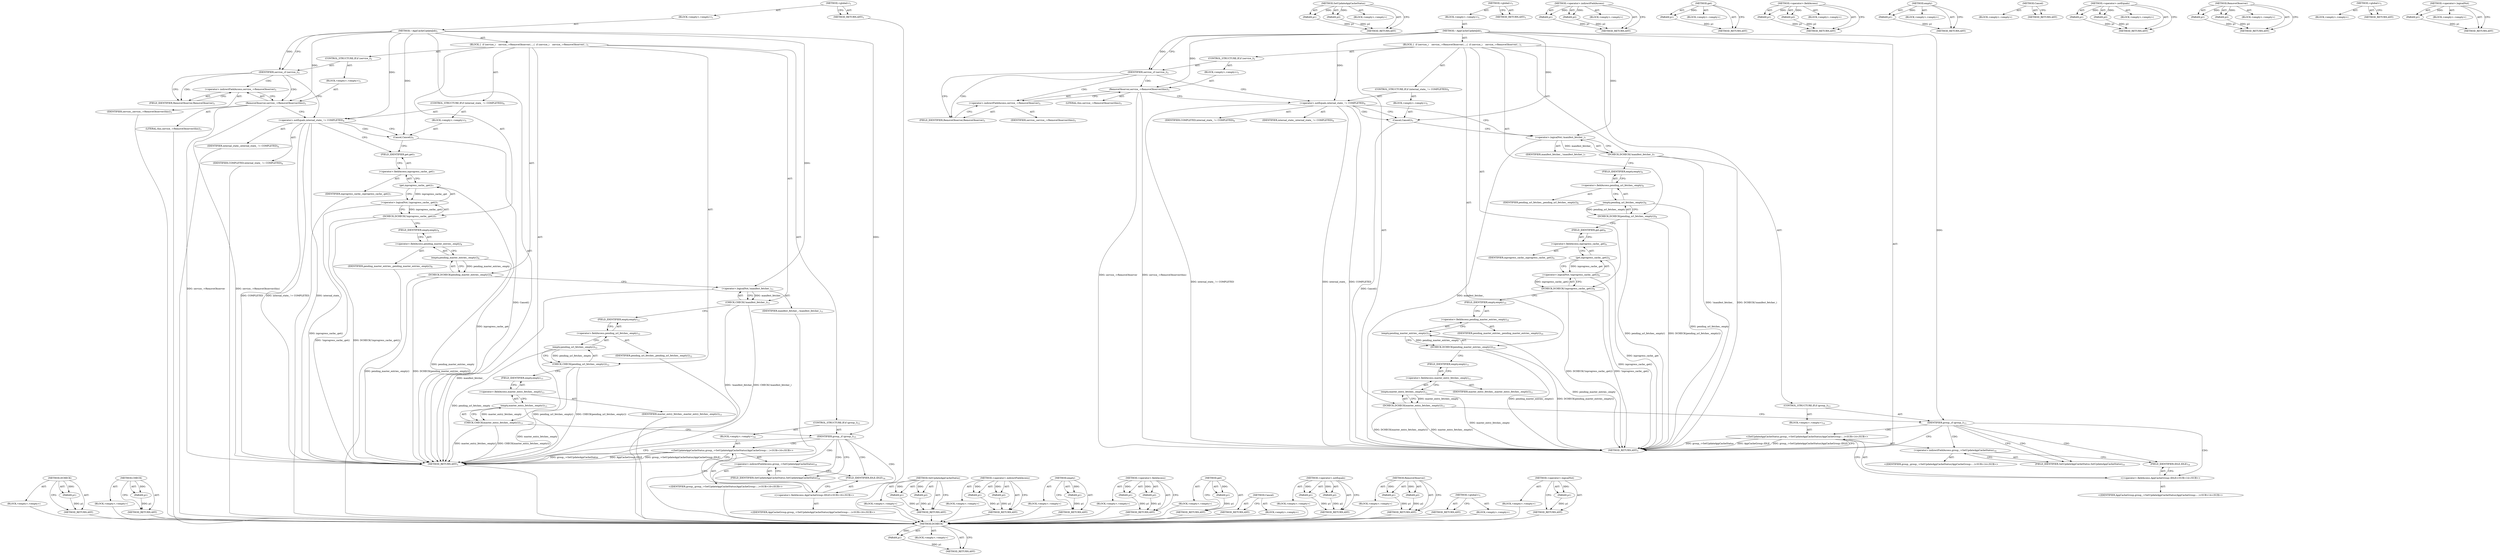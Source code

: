 digraph "&lt;operator&gt;.logicalNot" {
vulnerable_91 [label=<(METHOD,DCHECK)>];
vulnerable_92 [label=<(PARAM,p1)>];
vulnerable_93 [label=<(BLOCK,&lt;empty&gt;,&lt;empty&gt;)>];
vulnerable_94 [label=<(METHOD_RETURN,ANY)>];
vulnerable_112 [label=<(METHOD,SetUpdateAppCacheStatus)>];
vulnerable_113 [label=<(PARAM,p1)>];
vulnerable_114 [label=<(PARAM,p2)>];
vulnerable_115 [label=<(BLOCK,&lt;empty&gt;,&lt;empty&gt;)>];
vulnerable_116 [label=<(METHOD_RETURN,ANY)>];
vulnerable_6 [label=<(METHOD,&lt;global&gt;)<SUB>1</SUB>>];
vulnerable_7 [label=<(BLOCK,&lt;empty&gt;,&lt;empty&gt;)<SUB>1</SUB>>];
vulnerable_8 [label=<(METHOD,~AppCacheUpdateJob)<SUB>1</SUB>>];
vulnerable_9 [label=<(BLOCK,{
  if (service_)
    service_-&gt;RemoveObserver(...,{
  if (service_)
    service_-&gt;RemoveObserver(...)<SUB>1</SUB>>];
vulnerable_10 [label=<(CONTROL_STRUCTURE,IF,if (service_))<SUB>2</SUB>>];
vulnerable_11 [label=<(IDENTIFIER,service_,if (service_))<SUB>2</SUB>>];
vulnerable_12 [label=<(BLOCK,&lt;empty&gt;,&lt;empty&gt;)<SUB>3</SUB>>];
vulnerable_13 [label=<(RemoveObserver,service_-&gt;RemoveObserver(this))<SUB>3</SUB>>];
vulnerable_14 [label=<(&lt;operator&gt;.indirectFieldAccess,service_-&gt;RemoveObserver)<SUB>3</SUB>>];
vulnerable_15 [label=<(IDENTIFIER,service_,service_-&gt;RemoveObserver(this))<SUB>3</SUB>>];
vulnerable_16 [label=<(FIELD_IDENTIFIER,RemoveObserver,RemoveObserver)<SUB>3</SUB>>];
vulnerable_17 [label=<(LITERAL,this,service_-&gt;RemoveObserver(this))<SUB>3</SUB>>];
vulnerable_18 [label=<(CONTROL_STRUCTURE,IF,if (internal_state_ != COMPLETED))<SUB>4</SUB>>];
vulnerable_19 [label=<(&lt;operator&gt;.notEquals,internal_state_ != COMPLETED)<SUB>4</SUB>>];
vulnerable_20 [label=<(IDENTIFIER,internal_state_,internal_state_ != COMPLETED)<SUB>4</SUB>>];
vulnerable_21 [label=<(IDENTIFIER,COMPLETED,internal_state_ != COMPLETED)<SUB>4</SUB>>];
vulnerable_22 [label=<(BLOCK,&lt;empty&gt;,&lt;empty&gt;)<SUB>5</SUB>>];
vulnerable_23 [label=<(Cancel,Cancel())<SUB>5</SUB>>];
vulnerable_24 [label=<(DCHECK,DCHECK(!manifest_fetcher_))<SUB>7</SUB>>];
vulnerable_25 [label=<(&lt;operator&gt;.logicalNot,!manifest_fetcher_)<SUB>7</SUB>>];
vulnerable_26 [label=<(IDENTIFIER,manifest_fetcher_,!manifest_fetcher_)<SUB>7</SUB>>];
vulnerable_27 [label=<(DCHECK,DCHECK(pending_url_fetches_.empty()))<SUB>8</SUB>>];
vulnerable_28 [label=<(empty,pending_url_fetches_.empty())<SUB>8</SUB>>];
vulnerable_29 [label=<(&lt;operator&gt;.fieldAccess,pending_url_fetches_.empty)<SUB>8</SUB>>];
vulnerable_30 [label=<(IDENTIFIER,pending_url_fetches_,pending_url_fetches_.empty())<SUB>8</SUB>>];
vulnerable_31 [label=<(FIELD_IDENTIFIER,empty,empty)<SUB>8</SUB>>];
vulnerable_32 [label=<(DCHECK,DCHECK(!inprogress_cache_.get()))<SUB>9</SUB>>];
vulnerable_33 [label=<(&lt;operator&gt;.logicalNot,!inprogress_cache_.get())<SUB>9</SUB>>];
vulnerable_34 [label=<(get,inprogress_cache_.get())<SUB>9</SUB>>];
vulnerable_35 [label=<(&lt;operator&gt;.fieldAccess,inprogress_cache_.get)<SUB>9</SUB>>];
vulnerable_36 [label=<(IDENTIFIER,inprogress_cache_,inprogress_cache_.get())<SUB>9</SUB>>];
vulnerable_37 [label=<(FIELD_IDENTIFIER,get,get)<SUB>9</SUB>>];
vulnerable_38 [label=<(DCHECK,DCHECK(pending_master_entries_.empty()))<SUB>10</SUB>>];
vulnerable_39 [label=<(empty,pending_master_entries_.empty())<SUB>10</SUB>>];
vulnerable_40 [label=<(&lt;operator&gt;.fieldAccess,pending_master_entries_.empty)<SUB>10</SUB>>];
vulnerable_41 [label=<(IDENTIFIER,pending_master_entries_,pending_master_entries_.empty())<SUB>10</SUB>>];
vulnerable_42 [label=<(FIELD_IDENTIFIER,empty,empty)<SUB>10</SUB>>];
vulnerable_43 [label=<(DCHECK,DCHECK(master_entry_fetches_.empty()))<SUB>11</SUB>>];
vulnerable_44 [label=<(empty,master_entry_fetches_.empty())<SUB>11</SUB>>];
vulnerable_45 [label=<(&lt;operator&gt;.fieldAccess,master_entry_fetches_.empty)<SUB>11</SUB>>];
vulnerable_46 [label=<(IDENTIFIER,master_entry_fetches_,master_entry_fetches_.empty())<SUB>11</SUB>>];
vulnerable_47 [label=<(FIELD_IDENTIFIER,empty,empty)<SUB>11</SUB>>];
vulnerable_48 [label=<(CONTROL_STRUCTURE,IF,if (group_))<SUB>13</SUB>>];
vulnerable_49 [label=<(IDENTIFIER,group_,if (group_))<SUB>13</SUB>>];
vulnerable_50 [label=<(BLOCK,&lt;empty&gt;,&lt;empty&gt;)<SUB>14</SUB>>];
vulnerable_51 [label="<(SetUpdateAppCacheStatus,group_-&gt;SetUpdateAppCacheStatus(AppCacheGroup::...)<SUB>14</SUB>>"];
vulnerable_52 [label=<(&lt;operator&gt;.indirectFieldAccess,group_-&gt;SetUpdateAppCacheStatus)<SUB>14</SUB>>];
vulnerable_53 [label="<(IDENTIFIER,group_,group_-&gt;SetUpdateAppCacheStatus(AppCacheGroup::...)<SUB>14</SUB>>"];
vulnerable_54 [label=<(FIELD_IDENTIFIER,SetUpdateAppCacheStatus,SetUpdateAppCacheStatus)<SUB>14</SUB>>];
vulnerable_55 [label="<(&lt;operator&gt;.fieldAccess,AppCacheGroup::IDLE)<SUB>14</SUB>>"];
vulnerable_56 [label="<(IDENTIFIER,AppCacheGroup,group_-&gt;SetUpdateAppCacheStatus(AppCacheGroup::...)<SUB>14</SUB>>"];
vulnerable_57 [label=<(FIELD_IDENTIFIER,IDLE,IDLE)<SUB>14</SUB>>];
vulnerable_58 [label=<(METHOD_RETURN,ANY)<SUB>1</SUB>>];
vulnerable_60 [label=<(METHOD_RETURN,ANY)<SUB>1</SUB>>];
vulnerable_78 [label=<(METHOD,&lt;operator&gt;.indirectFieldAccess)>];
vulnerable_79 [label=<(PARAM,p1)>];
vulnerable_80 [label=<(PARAM,p2)>];
vulnerable_81 [label=<(BLOCK,&lt;empty&gt;,&lt;empty&gt;)>];
vulnerable_82 [label=<(METHOD_RETURN,ANY)>];
vulnerable_108 [label=<(METHOD,get)>];
vulnerable_109 [label=<(PARAM,p1)>];
vulnerable_110 [label=<(BLOCK,&lt;empty&gt;,&lt;empty&gt;)>];
vulnerable_111 [label=<(METHOD_RETURN,ANY)>];
vulnerable_103 [label=<(METHOD,&lt;operator&gt;.fieldAccess)>];
vulnerable_104 [label=<(PARAM,p1)>];
vulnerable_105 [label=<(PARAM,p2)>];
vulnerable_106 [label=<(BLOCK,&lt;empty&gt;,&lt;empty&gt;)>];
vulnerable_107 [label=<(METHOD_RETURN,ANY)>];
vulnerable_99 [label=<(METHOD,empty)>];
vulnerable_100 [label=<(PARAM,p1)>];
vulnerable_101 [label=<(BLOCK,&lt;empty&gt;,&lt;empty&gt;)>];
vulnerable_102 [label=<(METHOD_RETURN,ANY)>];
vulnerable_88 [label=<(METHOD,Cancel)>];
vulnerable_89 [label=<(BLOCK,&lt;empty&gt;,&lt;empty&gt;)>];
vulnerable_90 [label=<(METHOD_RETURN,ANY)>];
vulnerable_83 [label=<(METHOD,&lt;operator&gt;.notEquals)>];
vulnerable_84 [label=<(PARAM,p1)>];
vulnerable_85 [label=<(PARAM,p2)>];
vulnerable_86 [label=<(BLOCK,&lt;empty&gt;,&lt;empty&gt;)>];
vulnerable_87 [label=<(METHOD_RETURN,ANY)>];
vulnerable_73 [label=<(METHOD,RemoveObserver)>];
vulnerable_74 [label=<(PARAM,p1)>];
vulnerable_75 [label=<(PARAM,p2)>];
vulnerable_76 [label=<(BLOCK,&lt;empty&gt;,&lt;empty&gt;)>];
vulnerable_77 [label=<(METHOD_RETURN,ANY)>];
vulnerable_67 [label=<(METHOD,&lt;global&gt;)<SUB>1</SUB>>];
vulnerable_68 [label=<(BLOCK,&lt;empty&gt;,&lt;empty&gt;)>];
vulnerable_69 [label=<(METHOD_RETURN,ANY)>];
vulnerable_95 [label=<(METHOD,&lt;operator&gt;.logicalNot)>];
vulnerable_96 [label=<(PARAM,p1)>];
vulnerable_97 [label=<(BLOCK,&lt;empty&gt;,&lt;empty&gt;)>];
vulnerable_98 [label=<(METHOD_RETURN,ANY)>];
fixed_91 [label=<(METHOD,DCHECK)>];
fixed_92 [label=<(PARAM,p1)>];
fixed_93 [label=<(BLOCK,&lt;empty&gt;,&lt;empty&gt;)>];
fixed_94 [label=<(METHOD_RETURN,ANY)>];
fixed_112 [label=<(METHOD,CHECK)>];
fixed_113 [label=<(PARAM,p1)>];
fixed_114 [label=<(BLOCK,&lt;empty&gt;,&lt;empty&gt;)>];
fixed_115 [label=<(METHOD_RETURN,ANY)>];
fixed_6 [label=<(METHOD,&lt;global&gt;)<SUB>1</SUB>>];
fixed_7 [label=<(BLOCK,&lt;empty&gt;,&lt;empty&gt;)<SUB>1</SUB>>];
fixed_8 [label=<(METHOD,~AppCacheUpdateJob)<SUB>1</SUB>>];
fixed_9 [label=<(BLOCK,{
  if (service_)
    service_-&gt;RemoveObserver(...,{
  if (service_)
    service_-&gt;RemoveObserver(...)<SUB>1</SUB>>];
fixed_10 [label=<(CONTROL_STRUCTURE,IF,if (service_))<SUB>2</SUB>>];
fixed_11 [label=<(IDENTIFIER,service_,if (service_))<SUB>2</SUB>>];
fixed_12 [label=<(BLOCK,&lt;empty&gt;,&lt;empty&gt;)<SUB>3</SUB>>];
fixed_13 [label=<(RemoveObserver,service_-&gt;RemoveObserver(this))<SUB>3</SUB>>];
fixed_14 [label=<(&lt;operator&gt;.indirectFieldAccess,service_-&gt;RemoveObserver)<SUB>3</SUB>>];
fixed_15 [label=<(IDENTIFIER,service_,service_-&gt;RemoveObserver(this))<SUB>3</SUB>>];
fixed_16 [label=<(FIELD_IDENTIFIER,RemoveObserver,RemoveObserver)<SUB>3</SUB>>];
fixed_17 [label=<(LITERAL,this,service_-&gt;RemoveObserver(this))<SUB>3</SUB>>];
fixed_18 [label=<(CONTROL_STRUCTURE,IF,if (internal_state_ != COMPLETED))<SUB>4</SUB>>];
fixed_19 [label=<(&lt;operator&gt;.notEquals,internal_state_ != COMPLETED)<SUB>4</SUB>>];
fixed_20 [label=<(IDENTIFIER,internal_state_,internal_state_ != COMPLETED)<SUB>4</SUB>>];
fixed_21 [label=<(IDENTIFIER,COMPLETED,internal_state_ != COMPLETED)<SUB>4</SUB>>];
fixed_22 [label=<(BLOCK,&lt;empty&gt;,&lt;empty&gt;)<SUB>5</SUB>>];
fixed_23 [label=<(Cancel,Cancel())<SUB>5</SUB>>];
fixed_24 [label=<(DCHECK,DCHECK(!inprogress_cache_.get()))<SUB>7</SUB>>];
fixed_25 [label=<(&lt;operator&gt;.logicalNot,!inprogress_cache_.get())<SUB>7</SUB>>];
fixed_26 [label=<(get,inprogress_cache_.get())<SUB>7</SUB>>];
fixed_27 [label=<(&lt;operator&gt;.fieldAccess,inprogress_cache_.get)<SUB>7</SUB>>];
fixed_28 [label=<(IDENTIFIER,inprogress_cache_,inprogress_cache_.get())<SUB>7</SUB>>];
fixed_29 [label=<(FIELD_IDENTIFIER,get,get)<SUB>7</SUB>>];
fixed_30 [label=<(DCHECK,DCHECK(pending_master_entries_.empty()))<SUB>8</SUB>>];
fixed_31 [label=<(empty,pending_master_entries_.empty())<SUB>8</SUB>>];
fixed_32 [label=<(&lt;operator&gt;.fieldAccess,pending_master_entries_.empty)<SUB>8</SUB>>];
fixed_33 [label=<(IDENTIFIER,pending_master_entries_,pending_master_entries_.empty())<SUB>8</SUB>>];
fixed_34 [label=<(FIELD_IDENTIFIER,empty,empty)<SUB>8</SUB>>];
fixed_35 [label=<(CHECK,CHECK(!manifest_fetcher_))<SUB>11</SUB>>];
fixed_36 [label=<(&lt;operator&gt;.logicalNot,!manifest_fetcher_)<SUB>11</SUB>>];
fixed_37 [label=<(IDENTIFIER,manifest_fetcher_,!manifest_fetcher_)<SUB>11</SUB>>];
fixed_38 [label=<(CHECK,CHECK(pending_url_fetches_.empty()))<SUB>12</SUB>>];
fixed_39 [label=<(empty,pending_url_fetches_.empty())<SUB>12</SUB>>];
fixed_40 [label=<(&lt;operator&gt;.fieldAccess,pending_url_fetches_.empty)<SUB>12</SUB>>];
fixed_41 [label=<(IDENTIFIER,pending_url_fetches_,pending_url_fetches_.empty())<SUB>12</SUB>>];
fixed_42 [label=<(FIELD_IDENTIFIER,empty,empty)<SUB>12</SUB>>];
fixed_43 [label=<(CHECK,CHECK(master_entry_fetches_.empty()))<SUB>13</SUB>>];
fixed_44 [label=<(empty,master_entry_fetches_.empty())<SUB>13</SUB>>];
fixed_45 [label=<(&lt;operator&gt;.fieldAccess,master_entry_fetches_.empty)<SUB>13</SUB>>];
fixed_46 [label=<(IDENTIFIER,master_entry_fetches_,master_entry_fetches_.empty())<SUB>13</SUB>>];
fixed_47 [label=<(FIELD_IDENTIFIER,empty,empty)<SUB>13</SUB>>];
fixed_48 [label=<(CONTROL_STRUCTURE,IF,if (group_))<SUB>15</SUB>>];
fixed_49 [label=<(IDENTIFIER,group_,if (group_))<SUB>15</SUB>>];
fixed_50 [label=<(BLOCK,&lt;empty&gt;,&lt;empty&gt;)<SUB>16</SUB>>];
fixed_51 [label="<(SetUpdateAppCacheStatus,group_-&gt;SetUpdateAppCacheStatus(AppCacheGroup::...)<SUB>16</SUB>>"];
fixed_52 [label=<(&lt;operator&gt;.indirectFieldAccess,group_-&gt;SetUpdateAppCacheStatus)<SUB>16</SUB>>];
fixed_53 [label="<(IDENTIFIER,group_,group_-&gt;SetUpdateAppCacheStatus(AppCacheGroup::...)<SUB>16</SUB>>"];
fixed_54 [label=<(FIELD_IDENTIFIER,SetUpdateAppCacheStatus,SetUpdateAppCacheStatus)<SUB>16</SUB>>];
fixed_55 [label="<(&lt;operator&gt;.fieldAccess,AppCacheGroup::IDLE)<SUB>16</SUB>>"];
fixed_56 [label="<(IDENTIFIER,AppCacheGroup,group_-&gt;SetUpdateAppCacheStatus(AppCacheGroup::...)<SUB>16</SUB>>"];
fixed_57 [label=<(FIELD_IDENTIFIER,IDLE,IDLE)<SUB>16</SUB>>];
fixed_58 [label=<(METHOD_RETURN,ANY)<SUB>1</SUB>>];
fixed_60 [label=<(METHOD_RETURN,ANY)<SUB>1</SUB>>];
fixed_116 [label=<(METHOD,SetUpdateAppCacheStatus)>];
fixed_117 [label=<(PARAM,p1)>];
fixed_118 [label=<(PARAM,p2)>];
fixed_119 [label=<(BLOCK,&lt;empty&gt;,&lt;empty&gt;)>];
fixed_120 [label=<(METHOD_RETURN,ANY)>];
fixed_78 [label=<(METHOD,&lt;operator&gt;.indirectFieldAccess)>];
fixed_79 [label=<(PARAM,p1)>];
fixed_80 [label=<(PARAM,p2)>];
fixed_81 [label=<(BLOCK,&lt;empty&gt;,&lt;empty&gt;)>];
fixed_82 [label=<(METHOD_RETURN,ANY)>];
fixed_108 [label=<(METHOD,empty)>];
fixed_109 [label=<(PARAM,p1)>];
fixed_110 [label=<(BLOCK,&lt;empty&gt;,&lt;empty&gt;)>];
fixed_111 [label=<(METHOD_RETURN,ANY)>];
fixed_103 [label=<(METHOD,&lt;operator&gt;.fieldAccess)>];
fixed_104 [label=<(PARAM,p1)>];
fixed_105 [label=<(PARAM,p2)>];
fixed_106 [label=<(BLOCK,&lt;empty&gt;,&lt;empty&gt;)>];
fixed_107 [label=<(METHOD_RETURN,ANY)>];
fixed_99 [label=<(METHOD,get)>];
fixed_100 [label=<(PARAM,p1)>];
fixed_101 [label=<(BLOCK,&lt;empty&gt;,&lt;empty&gt;)>];
fixed_102 [label=<(METHOD_RETURN,ANY)>];
fixed_88 [label=<(METHOD,Cancel)>];
fixed_89 [label=<(BLOCK,&lt;empty&gt;,&lt;empty&gt;)>];
fixed_90 [label=<(METHOD_RETURN,ANY)>];
fixed_83 [label=<(METHOD,&lt;operator&gt;.notEquals)>];
fixed_84 [label=<(PARAM,p1)>];
fixed_85 [label=<(PARAM,p2)>];
fixed_86 [label=<(BLOCK,&lt;empty&gt;,&lt;empty&gt;)>];
fixed_87 [label=<(METHOD_RETURN,ANY)>];
fixed_73 [label=<(METHOD,RemoveObserver)>];
fixed_74 [label=<(PARAM,p1)>];
fixed_75 [label=<(PARAM,p2)>];
fixed_76 [label=<(BLOCK,&lt;empty&gt;,&lt;empty&gt;)>];
fixed_77 [label=<(METHOD_RETURN,ANY)>];
fixed_67 [label=<(METHOD,&lt;global&gt;)<SUB>1</SUB>>];
fixed_68 [label=<(BLOCK,&lt;empty&gt;,&lt;empty&gt;)>];
fixed_69 [label=<(METHOD_RETURN,ANY)>];
fixed_95 [label=<(METHOD,&lt;operator&gt;.logicalNot)>];
fixed_96 [label=<(PARAM,p1)>];
fixed_97 [label=<(BLOCK,&lt;empty&gt;,&lt;empty&gt;)>];
fixed_98 [label=<(METHOD_RETURN,ANY)>];
vulnerable_91 -> vulnerable_92  [key=0, label="AST: "];
vulnerable_91 -> vulnerable_92  [key=1, label="DDG: "];
vulnerable_91 -> vulnerable_93  [key=0, label="AST: "];
vulnerable_91 -> vulnerable_94  [key=0, label="AST: "];
vulnerable_91 -> vulnerable_94  [key=1, label="CFG: "];
vulnerable_92 -> vulnerable_94  [key=0, label="DDG: p1"];
vulnerable_112 -> vulnerable_113  [key=0, label="AST: "];
vulnerable_112 -> vulnerable_113  [key=1, label="DDG: "];
vulnerable_112 -> vulnerable_115  [key=0, label="AST: "];
vulnerable_112 -> vulnerable_114  [key=0, label="AST: "];
vulnerable_112 -> vulnerable_114  [key=1, label="DDG: "];
vulnerable_112 -> vulnerable_116  [key=0, label="AST: "];
vulnerable_112 -> vulnerable_116  [key=1, label="CFG: "];
vulnerable_113 -> vulnerable_116  [key=0, label="DDG: p1"];
vulnerable_114 -> vulnerable_116  [key=0, label="DDG: p2"];
vulnerable_6 -> vulnerable_7  [key=0, label="AST: "];
vulnerable_6 -> vulnerable_60  [key=0, label="AST: "];
vulnerable_6 -> vulnerable_60  [key=1, label="CFG: "];
vulnerable_7 -> vulnerable_8  [key=0, label="AST: "];
vulnerable_8 -> vulnerable_9  [key=0, label="AST: "];
vulnerable_8 -> vulnerable_58  [key=0, label="AST: "];
vulnerable_8 -> vulnerable_11  [key=0, label="CFG: "];
vulnerable_8 -> vulnerable_11  [key=1, label="DDG: "];
vulnerable_8 -> vulnerable_49  [key=0, label="DDG: "];
vulnerable_8 -> vulnerable_19  [key=0, label="DDG: "];
vulnerable_8 -> vulnerable_23  [key=0, label="DDG: "];
vulnerable_8 -> vulnerable_25  [key=0, label="DDG: "];
vulnerable_8 -> vulnerable_13  [key=0, label="DDG: "];
vulnerable_9 -> vulnerable_10  [key=0, label="AST: "];
vulnerable_9 -> vulnerable_18  [key=0, label="AST: "];
vulnerable_9 -> vulnerable_24  [key=0, label="AST: "];
vulnerable_9 -> vulnerable_27  [key=0, label="AST: "];
vulnerable_9 -> vulnerable_32  [key=0, label="AST: "];
vulnerable_9 -> vulnerable_38  [key=0, label="AST: "];
vulnerable_9 -> vulnerable_43  [key=0, label="AST: "];
vulnerable_9 -> vulnerable_48  [key=0, label="AST: "];
vulnerable_10 -> vulnerable_11  [key=0, label="AST: "];
vulnerable_10 -> vulnerable_12  [key=0, label="AST: "];
vulnerable_11 -> vulnerable_16  [key=0, label="CFG: "];
vulnerable_11 -> vulnerable_16  [key=1, label="CDG: "];
vulnerable_11 -> vulnerable_19  [key=0, label="CFG: "];
vulnerable_11 -> vulnerable_13  [key=0, label="CDG: "];
vulnerable_11 -> vulnerable_14  [key=0, label="CDG: "];
vulnerable_12 -> vulnerable_13  [key=0, label="AST: "];
vulnerable_13 -> vulnerable_14  [key=0, label="AST: "];
vulnerable_13 -> vulnerable_17  [key=0, label="AST: "];
vulnerable_13 -> vulnerable_19  [key=0, label="CFG: "];
vulnerable_13 -> vulnerable_58  [key=0, label="DDG: service_-&gt;RemoveObserver"];
vulnerable_13 -> vulnerable_58  [key=1, label="DDG: service_-&gt;RemoveObserver(this)"];
vulnerable_14 -> vulnerable_15  [key=0, label="AST: "];
vulnerable_14 -> vulnerable_16  [key=0, label="AST: "];
vulnerable_14 -> vulnerable_13  [key=0, label="CFG: "];
vulnerable_16 -> vulnerable_14  [key=0, label="CFG: "];
vulnerable_18 -> vulnerable_19  [key=0, label="AST: "];
vulnerable_18 -> vulnerable_22  [key=0, label="AST: "];
vulnerable_19 -> vulnerable_20  [key=0, label="AST: "];
vulnerable_19 -> vulnerable_21  [key=0, label="AST: "];
vulnerable_19 -> vulnerable_23  [key=0, label="CFG: "];
vulnerable_19 -> vulnerable_23  [key=1, label="CDG: "];
vulnerable_19 -> vulnerable_25  [key=0, label="CFG: "];
vulnerable_19 -> vulnerable_58  [key=0, label="DDG: COMPLETED"];
vulnerable_19 -> vulnerable_58  [key=1, label="DDG: internal_state_ != COMPLETED"];
vulnerable_19 -> vulnerable_58  [key=2, label="DDG: internal_state_"];
vulnerable_22 -> vulnerable_23  [key=0, label="AST: "];
vulnerable_23 -> vulnerable_25  [key=0, label="CFG: "];
vulnerable_23 -> vulnerable_58  [key=0, label="DDG: Cancel()"];
vulnerable_24 -> vulnerable_25  [key=0, label="AST: "];
vulnerable_24 -> vulnerable_31  [key=0, label="CFG: "];
vulnerable_24 -> vulnerable_58  [key=0, label="DDG: !manifest_fetcher_"];
vulnerable_24 -> vulnerable_58  [key=1, label="DDG: DCHECK(!manifest_fetcher_)"];
vulnerable_25 -> vulnerable_26  [key=0, label="AST: "];
vulnerable_25 -> vulnerable_24  [key=0, label="CFG: "];
vulnerable_25 -> vulnerable_24  [key=1, label="DDG: manifest_fetcher_"];
vulnerable_25 -> vulnerable_58  [key=0, label="DDG: manifest_fetcher_"];
vulnerable_27 -> vulnerable_28  [key=0, label="AST: "];
vulnerable_27 -> vulnerable_37  [key=0, label="CFG: "];
vulnerable_27 -> vulnerable_58  [key=0, label="DDG: pending_url_fetches_.empty()"];
vulnerable_27 -> vulnerable_58  [key=1, label="DDG: DCHECK(pending_url_fetches_.empty())"];
vulnerable_28 -> vulnerable_29  [key=0, label="AST: "];
vulnerable_28 -> vulnerable_27  [key=0, label="CFG: "];
vulnerable_28 -> vulnerable_27  [key=1, label="DDG: pending_url_fetches_.empty"];
vulnerable_28 -> vulnerable_58  [key=0, label="DDG: pending_url_fetches_.empty"];
vulnerable_29 -> vulnerable_30  [key=0, label="AST: "];
vulnerable_29 -> vulnerable_31  [key=0, label="AST: "];
vulnerable_29 -> vulnerable_28  [key=0, label="CFG: "];
vulnerable_31 -> vulnerable_29  [key=0, label="CFG: "];
vulnerable_32 -> vulnerable_33  [key=0, label="AST: "];
vulnerable_32 -> vulnerable_42  [key=0, label="CFG: "];
vulnerable_32 -> vulnerable_58  [key=0, label="DDG: !inprogress_cache_.get()"];
vulnerable_32 -> vulnerable_58  [key=1, label="DDG: DCHECK(!inprogress_cache_.get())"];
vulnerable_33 -> vulnerable_34  [key=0, label="AST: "];
vulnerable_33 -> vulnerable_32  [key=0, label="CFG: "];
vulnerable_33 -> vulnerable_32  [key=1, label="DDG: inprogress_cache_.get()"];
vulnerable_33 -> vulnerable_58  [key=0, label="DDG: inprogress_cache_.get()"];
vulnerable_34 -> vulnerable_35  [key=0, label="AST: "];
vulnerable_34 -> vulnerable_33  [key=0, label="CFG: "];
vulnerable_34 -> vulnerable_33  [key=1, label="DDG: inprogress_cache_.get"];
vulnerable_34 -> vulnerable_58  [key=0, label="DDG: inprogress_cache_.get"];
vulnerable_35 -> vulnerable_36  [key=0, label="AST: "];
vulnerable_35 -> vulnerable_37  [key=0, label="AST: "];
vulnerable_35 -> vulnerable_34  [key=0, label="CFG: "];
vulnerable_37 -> vulnerable_35  [key=0, label="CFG: "];
vulnerable_38 -> vulnerable_39  [key=0, label="AST: "];
vulnerable_38 -> vulnerable_47  [key=0, label="CFG: "];
vulnerable_38 -> vulnerable_58  [key=0, label="DDG: pending_master_entries_.empty()"];
vulnerable_38 -> vulnerable_58  [key=1, label="DDG: DCHECK(pending_master_entries_.empty())"];
vulnerable_39 -> vulnerable_40  [key=0, label="AST: "];
vulnerable_39 -> vulnerable_38  [key=0, label="CFG: "];
vulnerable_39 -> vulnerable_38  [key=1, label="DDG: pending_master_entries_.empty"];
vulnerable_39 -> vulnerable_58  [key=0, label="DDG: pending_master_entries_.empty"];
vulnerable_40 -> vulnerable_41  [key=0, label="AST: "];
vulnerable_40 -> vulnerable_42  [key=0, label="AST: "];
vulnerable_40 -> vulnerable_39  [key=0, label="CFG: "];
vulnerable_42 -> vulnerable_40  [key=0, label="CFG: "];
vulnerable_43 -> vulnerable_44  [key=0, label="AST: "];
vulnerable_43 -> vulnerable_49  [key=0, label="CFG: "];
vulnerable_43 -> vulnerable_58  [key=0, label="DDG: master_entry_fetches_.empty()"];
vulnerable_43 -> vulnerable_58  [key=1, label="DDG: DCHECK(master_entry_fetches_.empty())"];
vulnerable_44 -> vulnerable_45  [key=0, label="AST: "];
vulnerable_44 -> vulnerable_43  [key=0, label="CFG: "];
vulnerable_44 -> vulnerable_43  [key=1, label="DDG: master_entry_fetches_.empty"];
vulnerable_44 -> vulnerable_58  [key=0, label="DDG: master_entry_fetches_.empty"];
vulnerable_45 -> vulnerable_46  [key=0, label="AST: "];
vulnerable_45 -> vulnerable_47  [key=0, label="AST: "];
vulnerable_45 -> vulnerable_44  [key=0, label="CFG: "];
vulnerable_47 -> vulnerable_45  [key=0, label="CFG: "];
vulnerable_48 -> vulnerable_49  [key=0, label="AST: "];
vulnerable_48 -> vulnerable_50  [key=0, label="AST: "];
vulnerable_49 -> vulnerable_58  [key=0, label="CFG: "];
vulnerable_49 -> vulnerable_54  [key=0, label="CFG: "];
vulnerable_49 -> vulnerable_54  [key=1, label="CDG: "];
vulnerable_49 -> vulnerable_51  [key=0, label="CDG: "];
vulnerable_49 -> vulnerable_57  [key=0, label="CDG: "];
vulnerable_49 -> vulnerable_52  [key=0, label="CDG: "];
vulnerable_49 -> vulnerable_55  [key=0, label="CDG: "];
vulnerable_50 -> vulnerable_51  [key=0, label="AST: "];
vulnerable_51 -> vulnerable_52  [key=0, label="AST: "];
vulnerable_51 -> vulnerable_55  [key=0, label="AST: "];
vulnerable_51 -> vulnerable_58  [key=0, label="CFG: "];
vulnerable_51 -> vulnerable_58  [key=1, label="DDG: group_-&gt;SetUpdateAppCacheStatus"];
vulnerable_51 -> vulnerable_58  [key=2, label="DDG: AppCacheGroup::IDLE"];
vulnerable_51 -> vulnerable_58  [key=3, label="DDG: group_-&gt;SetUpdateAppCacheStatus(AppCacheGroup::IDLE)"];
vulnerable_52 -> vulnerable_53  [key=0, label="AST: "];
vulnerable_52 -> vulnerable_54  [key=0, label="AST: "];
vulnerable_52 -> vulnerable_57  [key=0, label="CFG: "];
vulnerable_54 -> vulnerable_52  [key=0, label="CFG: "];
vulnerable_55 -> vulnerable_56  [key=0, label="AST: "];
vulnerable_55 -> vulnerable_57  [key=0, label="AST: "];
vulnerable_55 -> vulnerable_51  [key=0, label="CFG: "];
vulnerable_57 -> vulnerable_55  [key=0, label="CFG: "];
vulnerable_78 -> vulnerable_79  [key=0, label="AST: "];
vulnerable_78 -> vulnerable_79  [key=1, label="DDG: "];
vulnerable_78 -> vulnerable_81  [key=0, label="AST: "];
vulnerable_78 -> vulnerable_80  [key=0, label="AST: "];
vulnerable_78 -> vulnerable_80  [key=1, label="DDG: "];
vulnerable_78 -> vulnerable_82  [key=0, label="AST: "];
vulnerable_78 -> vulnerable_82  [key=1, label="CFG: "];
vulnerable_79 -> vulnerable_82  [key=0, label="DDG: p1"];
vulnerable_80 -> vulnerable_82  [key=0, label="DDG: p2"];
vulnerable_108 -> vulnerable_109  [key=0, label="AST: "];
vulnerable_108 -> vulnerable_109  [key=1, label="DDG: "];
vulnerable_108 -> vulnerable_110  [key=0, label="AST: "];
vulnerable_108 -> vulnerable_111  [key=0, label="AST: "];
vulnerable_108 -> vulnerable_111  [key=1, label="CFG: "];
vulnerable_109 -> vulnerable_111  [key=0, label="DDG: p1"];
vulnerable_103 -> vulnerable_104  [key=0, label="AST: "];
vulnerable_103 -> vulnerable_104  [key=1, label="DDG: "];
vulnerable_103 -> vulnerable_106  [key=0, label="AST: "];
vulnerable_103 -> vulnerable_105  [key=0, label="AST: "];
vulnerable_103 -> vulnerable_105  [key=1, label="DDG: "];
vulnerable_103 -> vulnerable_107  [key=0, label="AST: "];
vulnerable_103 -> vulnerable_107  [key=1, label="CFG: "];
vulnerable_104 -> vulnerable_107  [key=0, label="DDG: p1"];
vulnerable_105 -> vulnerable_107  [key=0, label="DDG: p2"];
vulnerable_99 -> vulnerable_100  [key=0, label="AST: "];
vulnerable_99 -> vulnerable_100  [key=1, label="DDG: "];
vulnerable_99 -> vulnerable_101  [key=0, label="AST: "];
vulnerable_99 -> vulnerable_102  [key=0, label="AST: "];
vulnerable_99 -> vulnerable_102  [key=1, label="CFG: "];
vulnerable_100 -> vulnerable_102  [key=0, label="DDG: p1"];
vulnerable_88 -> vulnerable_89  [key=0, label="AST: "];
vulnerable_88 -> vulnerable_90  [key=0, label="AST: "];
vulnerable_88 -> vulnerable_90  [key=1, label="CFG: "];
vulnerable_83 -> vulnerable_84  [key=0, label="AST: "];
vulnerable_83 -> vulnerable_84  [key=1, label="DDG: "];
vulnerable_83 -> vulnerable_86  [key=0, label="AST: "];
vulnerable_83 -> vulnerable_85  [key=0, label="AST: "];
vulnerable_83 -> vulnerable_85  [key=1, label="DDG: "];
vulnerable_83 -> vulnerable_87  [key=0, label="AST: "];
vulnerable_83 -> vulnerable_87  [key=1, label="CFG: "];
vulnerable_84 -> vulnerable_87  [key=0, label="DDG: p1"];
vulnerable_85 -> vulnerable_87  [key=0, label="DDG: p2"];
vulnerable_73 -> vulnerable_74  [key=0, label="AST: "];
vulnerable_73 -> vulnerable_74  [key=1, label="DDG: "];
vulnerable_73 -> vulnerable_76  [key=0, label="AST: "];
vulnerable_73 -> vulnerable_75  [key=0, label="AST: "];
vulnerable_73 -> vulnerable_75  [key=1, label="DDG: "];
vulnerable_73 -> vulnerable_77  [key=0, label="AST: "];
vulnerable_73 -> vulnerable_77  [key=1, label="CFG: "];
vulnerable_74 -> vulnerable_77  [key=0, label="DDG: p1"];
vulnerable_75 -> vulnerable_77  [key=0, label="DDG: p2"];
vulnerable_67 -> vulnerable_68  [key=0, label="AST: "];
vulnerable_67 -> vulnerable_69  [key=0, label="AST: "];
vulnerable_67 -> vulnerable_69  [key=1, label="CFG: "];
vulnerable_95 -> vulnerable_96  [key=0, label="AST: "];
vulnerable_95 -> vulnerable_96  [key=1, label="DDG: "];
vulnerable_95 -> vulnerable_97  [key=0, label="AST: "];
vulnerable_95 -> vulnerable_98  [key=0, label="AST: "];
vulnerable_95 -> vulnerable_98  [key=1, label="CFG: "];
vulnerable_96 -> vulnerable_98  [key=0, label="DDG: p1"];
fixed_91 -> fixed_92  [key=0, label="AST: "];
fixed_91 -> fixed_92  [key=1, label="DDG: "];
fixed_91 -> fixed_93  [key=0, label="AST: "];
fixed_91 -> fixed_94  [key=0, label="AST: "];
fixed_91 -> fixed_94  [key=1, label="CFG: "];
fixed_92 -> fixed_94  [key=0, label="DDG: p1"];
fixed_93 -> vulnerable_91  [key=0];
fixed_94 -> vulnerable_91  [key=0];
fixed_112 -> fixed_113  [key=0, label="AST: "];
fixed_112 -> fixed_113  [key=1, label="DDG: "];
fixed_112 -> fixed_114  [key=0, label="AST: "];
fixed_112 -> fixed_115  [key=0, label="AST: "];
fixed_112 -> fixed_115  [key=1, label="CFG: "];
fixed_113 -> fixed_115  [key=0, label="DDG: p1"];
fixed_114 -> vulnerable_91  [key=0];
fixed_115 -> vulnerable_91  [key=0];
fixed_6 -> fixed_7  [key=0, label="AST: "];
fixed_6 -> fixed_60  [key=0, label="AST: "];
fixed_6 -> fixed_60  [key=1, label="CFG: "];
fixed_7 -> fixed_8  [key=0, label="AST: "];
fixed_8 -> fixed_9  [key=0, label="AST: "];
fixed_8 -> fixed_58  [key=0, label="AST: "];
fixed_8 -> fixed_11  [key=0, label="CFG: "];
fixed_8 -> fixed_11  [key=1, label="DDG: "];
fixed_8 -> fixed_49  [key=0, label="DDG: "];
fixed_8 -> fixed_19  [key=0, label="DDG: "];
fixed_8 -> fixed_23  [key=0, label="DDG: "];
fixed_8 -> fixed_36  [key=0, label="DDG: "];
fixed_8 -> fixed_13  [key=0, label="DDG: "];
fixed_9 -> fixed_10  [key=0, label="AST: "];
fixed_9 -> fixed_18  [key=0, label="AST: "];
fixed_9 -> fixed_24  [key=0, label="AST: "];
fixed_9 -> fixed_30  [key=0, label="AST: "];
fixed_9 -> fixed_35  [key=0, label="AST: "];
fixed_9 -> fixed_38  [key=0, label="AST: "];
fixed_9 -> fixed_43  [key=0, label="AST: "];
fixed_9 -> fixed_48  [key=0, label="AST: "];
fixed_10 -> fixed_11  [key=0, label="AST: "];
fixed_10 -> fixed_12  [key=0, label="AST: "];
fixed_11 -> fixed_16  [key=0, label="CFG: "];
fixed_11 -> fixed_16  [key=1, label="CDG: "];
fixed_11 -> fixed_19  [key=0, label="CFG: "];
fixed_11 -> fixed_13  [key=0, label="CDG: "];
fixed_11 -> fixed_14  [key=0, label="CDG: "];
fixed_12 -> fixed_13  [key=0, label="AST: "];
fixed_13 -> fixed_14  [key=0, label="AST: "];
fixed_13 -> fixed_17  [key=0, label="AST: "];
fixed_13 -> fixed_19  [key=0, label="CFG: "];
fixed_13 -> fixed_58  [key=0, label="DDG: service_-&gt;RemoveObserver"];
fixed_13 -> fixed_58  [key=1, label="DDG: service_-&gt;RemoveObserver(this)"];
fixed_14 -> fixed_15  [key=0, label="AST: "];
fixed_14 -> fixed_16  [key=0, label="AST: "];
fixed_14 -> fixed_13  [key=0, label="CFG: "];
fixed_15 -> vulnerable_91  [key=0];
fixed_16 -> fixed_14  [key=0, label="CFG: "];
fixed_17 -> vulnerable_91  [key=0];
fixed_18 -> fixed_19  [key=0, label="AST: "];
fixed_18 -> fixed_22  [key=0, label="AST: "];
fixed_19 -> fixed_20  [key=0, label="AST: "];
fixed_19 -> fixed_21  [key=0, label="AST: "];
fixed_19 -> fixed_23  [key=0, label="CFG: "];
fixed_19 -> fixed_23  [key=1, label="CDG: "];
fixed_19 -> fixed_29  [key=0, label="CFG: "];
fixed_19 -> fixed_58  [key=0, label="DDG: COMPLETED"];
fixed_19 -> fixed_58  [key=1, label="DDG: internal_state_ != COMPLETED"];
fixed_19 -> fixed_58  [key=2, label="DDG: internal_state_"];
fixed_20 -> vulnerable_91  [key=0];
fixed_21 -> vulnerable_91  [key=0];
fixed_22 -> fixed_23  [key=0, label="AST: "];
fixed_23 -> fixed_29  [key=0, label="CFG: "];
fixed_23 -> fixed_58  [key=0, label="DDG: Cancel()"];
fixed_24 -> fixed_25  [key=0, label="AST: "];
fixed_24 -> fixed_34  [key=0, label="CFG: "];
fixed_24 -> fixed_58  [key=0, label="DDG: !inprogress_cache_.get()"];
fixed_24 -> fixed_58  [key=1, label="DDG: DCHECK(!inprogress_cache_.get())"];
fixed_25 -> fixed_26  [key=0, label="AST: "];
fixed_25 -> fixed_24  [key=0, label="CFG: "];
fixed_25 -> fixed_24  [key=1, label="DDG: inprogress_cache_.get()"];
fixed_25 -> fixed_58  [key=0, label="DDG: inprogress_cache_.get()"];
fixed_26 -> fixed_27  [key=0, label="AST: "];
fixed_26 -> fixed_25  [key=0, label="CFG: "];
fixed_26 -> fixed_25  [key=1, label="DDG: inprogress_cache_.get"];
fixed_26 -> fixed_58  [key=0, label="DDG: inprogress_cache_.get"];
fixed_27 -> fixed_28  [key=0, label="AST: "];
fixed_27 -> fixed_29  [key=0, label="AST: "];
fixed_27 -> fixed_26  [key=0, label="CFG: "];
fixed_28 -> vulnerable_91  [key=0];
fixed_29 -> fixed_27  [key=0, label="CFG: "];
fixed_30 -> fixed_31  [key=0, label="AST: "];
fixed_30 -> fixed_36  [key=0, label="CFG: "];
fixed_30 -> fixed_58  [key=0, label="DDG: pending_master_entries_.empty()"];
fixed_30 -> fixed_58  [key=1, label="DDG: DCHECK(pending_master_entries_.empty())"];
fixed_31 -> fixed_32  [key=0, label="AST: "];
fixed_31 -> fixed_30  [key=0, label="CFG: "];
fixed_31 -> fixed_30  [key=1, label="DDG: pending_master_entries_.empty"];
fixed_31 -> fixed_58  [key=0, label="DDG: pending_master_entries_.empty"];
fixed_32 -> fixed_33  [key=0, label="AST: "];
fixed_32 -> fixed_34  [key=0, label="AST: "];
fixed_32 -> fixed_31  [key=0, label="CFG: "];
fixed_33 -> vulnerable_91  [key=0];
fixed_34 -> fixed_32  [key=0, label="CFG: "];
fixed_35 -> fixed_36  [key=0, label="AST: "];
fixed_35 -> fixed_42  [key=0, label="CFG: "];
fixed_35 -> fixed_58  [key=0, label="DDG: !manifest_fetcher_"];
fixed_35 -> fixed_58  [key=1, label="DDG: CHECK(!manifest_fetcher_)"];
fixed_36 -> fixed_37  [key=0, label="AST: "];
fixed_36 -> fixed_35  [key=0, label="CFG: "];
fixed_36 -> fixed_35  [key=1, label="DDG: manifest_fetcher_"];
fixed_36 -> fixed_58  [key=0, label="DDG: manifest_fetcher_"];
fixed_37 -> vulnerable_91  [key=0];
fixed_38 -> fixed_39  [key=0, label="AST: "];
fixed_38 -> fixed_47  [key=0, label="CFG: "];
fixed_38 -> fixed_58  [key=0, label="DDG: pending_url_fetches_.empty()"];
fixed_38 -> fixed_58  [key=1, label="DDG: CHECK(pending_url_fetches_.empty())"];
fixed_39 -> fixed_40  [key=0, label="AST: "];
fixed_39 -> fixed_38  [key=0, label="CFG: "];
fixed_39 -> fixed_38  [key=1, label="DDG: pending_url_fetches_.empty"];
fixed_39 -> fixed_58  [key=0, label="DDG: pending_url_fetches_.empty"];
fixed_40 -> fixed_41  [key=0, label="AST: "];
fixed_40 -> fixed_42  [key=0, label="AST: "];
fixed_40 -> fixed_39  [key=0, label="CFG: "];
fixed_41 -> vulnerable_91  [key=0];
fixed_42 -> fixed_40  [key=0, label="CFG: "];
fixed_43 -> fixed_44  [key=0, label="AST: "];
fixed_43 -> fixed_49  [key=0, label="CFG: "];
fixed_43 -> fixed_58  [key=0, label="DDG: master_entry_fetches_.empty()"];
fixed_43 -> fixed_58  [key=1, label="DDG: CHECK(master_entry_fetches_.empty())"];
fixed_44 -> fixed_45  [key=0, label="AST: "];
fixed_44 -> fixed_43  [key=0, label="CFG: "];
fixed_44 -> fixed_43  [key=1, label="DDG: master_entry_fetches_.empty"];
fixed_44 -> fixed_58  [key=0, label="DDG: master_entry_fetches_.empty"];
fixed_45 -> fixed_46  [key=0, label="AST: "];
fixed_45 -> fixed_47  [key=0, label="AST: "];
fixed_45 -> fixed_44  [key=0, label="CFG: "];
fixed_46 -> vulnerable_91  [key=0];
fixed_47 -> fixed_45  [key=0, label="CFG: "];
fixed_48 -> fixed_49  [key=0, label="AST: "];
fixed_48 -> fixed_50  [key=0, label="AST: "];
fixed_49 -> fixed_58  [key=0, label="CFG: "];
fixed_49 -> fixed_54  [key=0, label="CFG: "];
fixed_49 -> fixed_54  [key=1, label="CDG: "];
fixed_49 -> fixed_51  [key=0, label="CDG: "];
fixed_49 -> fixed_57  [key=0, label="CDG: "];
fixed_49 -> fixed_52  [key=0, label="CDG: "];
fixed_49 -> fixed_55  [key=0, label="CDG: "];
fixed_50 -> fixed_51  [key=0, label="AST: "];
fixed_51 -> fixed_52  [key=0, label="AST: "];
fixed_51 -> fixed_55  [key=0, label="AST: "];
fixed_51 -> fixed_58  [key=0, label="CFG: "];
fixed_51 -> fixed_58  [key=1, label="DDG: group_-&gt;SetUpdateAppCacheStatus"];
fixed_51 -> fixed_58  [key=2, label="DDG: AppCacheGroup::IDLE"];
fixed_51 -> fixed_58  [key=3, label="DDG: group_-&gt;SetUpdateAppCacheStatus(AppCacheGroup::IDLE)"];
fixed_52 -> fixed_53  [key=0, label="AST: "];
fixed_52 -> fixed_54  [key=0, label="AST: "];
fixed_52 -> fixed_57  [key=0, label="CFG: "];
fixed_53 -> vulnerable_91  [key=0];
fixed_54 -> fixed_52  [key=0, label="CFG: "];
fixed_55 -> fixed_56  [key=0, label="AST: "];
fixed_55 -> fixed_57  [key=0, label="AST: "];
fixed_55 -> fixed_51  [key=0, label="CFG: "];
fixed_56 -> vulnerable_91  [key=0];
fixed_57 -> fixed_55  [key=0, label="CFG: "];
fixed_58 -> vulnerable_91  [key=0];
fixed_60 -> vulnerable_91  [key=0];
fixed_116 -> fixed_117  [key=0, label="AST: "];
fixed_116 -> fixed_117  [key=1, label="DDG: "];
fixed_116 -> fixed_119  [key=0, label="AST: "];
fixed_116 -> fixed_118  [key=0, label="AST: "];
fixed_116 -> fixed_118  [key=1, label="DDG: "];
fixed_116 -> fixed_120  [key=0, label="AST: "];
fixed_116 -> fixed_120  [key=1, label="CFG: "];
fixed_117 -> fixed_120  [key=0, label="DDG: p1"];
fixed_118 -> fixed_120  [key=0, label="DDG: p2"];
fixed_119 -> vulnerable_91  [key=0];
fixed_120 -> vulnerable_91  [key=0];
fixed_78 -> fixed_79  [key=0, label="AST: "];
fixed_78 -> fixed_79  [key=1, label="DDG: "];
fixed_78 -> fixed_81  [key=0, label="AST: "];
fixed_78 -> fixed_80  [key=0, label="AST: "];
fixed_78 -> fixed_80  [key=1, label="DDG: "];
fixed_78 -> fixed_82  [key=0, label="AST: "];
fixed_78 -> fixed_82  [key=1, label="CFG: "];
fixed_79 -> fixed_82  [key=0, label="DDG: p1"];
fixed_80 -> fixed_82  [key=0, label="DDG: p2"];
fixed_81 -> vulnerable_91  [key=0];
fixed_82 -> vulnerable_91  [key=0];
fixed_108 -> fixed_109  [key=0, label="AST: "];
fixed_108 -> fixed_109  [key=1, label="DDG: "];
fixed_108 -> fixed_110  [key=0, label="AST: "];
fixed_108 -> fixed_111  [key=0, label="AST: "];
fixed_108 -> fixed_111  [key=1, label="CFG: "];
fixed_109 -> fixed_111  [key=0, label="DDG: p1"];
fixed_110 -> vulnerable_91  [key=0];
fixed_111 -> vulnerable_91  [key=0];
fixed_103 -> fixed_104  [key=0, label="AST: "];
fixed_103 -> fixed_104  [key=1, label="DDG: "];
fixed_103 -> fixed_106  [key=0, label="AST: "];
fixed_103 -> fixed_105  [key=0, label="AST: "];
fixed_103 -> fixed_105  [key=1, label="DDG: "];
fixed_103 -> fixed_107  [key=0, label="AST: "];
fixed_103 -> fixed_107  [key=1, label="CFG: "];
fixed_104 -> fixed_107  [key=0, label="DDG: p1"];
fixed_105 -> fixed_107  [key=0, label="DDG: p2"];
fixed_106 -> vulnerable_91  [key=0];
fixed_107 -> vulnerable_91  [key=0];
fixed_99 -> fixed_100  [key=0, label="AST: "];
fixed_99 -> fixed_100  [key=1, label="DDG: "];
fixed_99 -> fixed_101  [key=0, label="AST: "];
fixed_99 -> fixed_102  [key=0, label="AST: "];
fixed_99 -> fixed_102  [key=1, label="CFG: "];
fixed_100 -> fixed_102  [key=0, label="DDG: p1"];
fixed_101 -> vulnerable_91  [key=0];
fixed_102 -> vulnerable_91  [key=0];
fixed_88 -> fixed_89  [key=0, label="AST: "];
fixed_88 -> fixed_90  [key=0, label="AST: "];
fixed_88 -> fixed_90  [key=1, label="CFG: "];
fixed_89 -> vulnerable_91  [key=0];
fixed_90 -> vulnerable_91  [key=0];
fixed_83 -> fixed_84  [key=0, label="AST: "];
fixed_83 -> fixed_84  [key=1, label="DDG: "];
fixed_83 -> fixed_86  [key=0, label="AST: "];
fixed_83 -> fixed_85  [key=0, label="AST: "];
fixed_83 -> fixed_85  [key=1, label="DDG: "];
fixed_83 -> fixed_87  [key=0, label="AST: "];
fixed_83 -> fixed_87  [key=1, label="CFG: "];
fixed_84 -> fixed_87  [key=0, label="DDG: p1"];
fixed_85 -> fixed_87  [key=0, label="DDG: p2"];
fixed_86 -> vulnerable_91  [key=0];
fixed_87 -> vulnerable_91  [key=0];
fixed_73 -> fixed_74  [key=0, label="AST: "];
fixed_73 -> fixed_74  [key=1, label="DDG: "];
fixed_73 -> fixed_76  [key=0, label="AST: "];
fixed_73 -> fixed_75  [key=0, label="AST: "];
fixed_73 -> fixed_75  [key=1, label="DDG: "];
fixed_73 -> fixed_77  [key=0, label="AST: "];
fixed_73 -> fixed_77  [key=1, label="CFG: "];
fixed_74 -> fixed_77  [key=0, label="DDG: p1"];
fixed_75 -> fixed_77  [key=0, label="DDG: p2"];
fixed_76 -> vulnerable_91  [key=0];
fixed_77 -> vulnerable_91  [key=0];
fixed_67 -> fixed_68  [key=0, label="AST: "];
fixed_67 -> fixed_69  [key=0, label="AST: "];
fixed_67 -> fixed_69  [key=1, label="CFG: "];
fixed_68 -> vulnerable_91  [key=0];
fixed_69 -> vulnerable_91  [key=0];
fixed_95 -> fixed_96  [key=0, label="AST: "];
fixed_95 -> fixed_96  [key=1, label="DDG: "];
fixed_95 -> fixed_97  [key=0, label="AST: "];
fixed_95 -> fixed_98  [key=0, label="AST: "];
fixed_95 -> fixed_98  [key=1, label="CFG: "];
fixed_96 -> fixed_98  [key=0, label="DDG: p1"];
fixed_97 -> vulnerable_91  [key=0];
fixed_98 -> vulnerable_91  [key=0];
}
